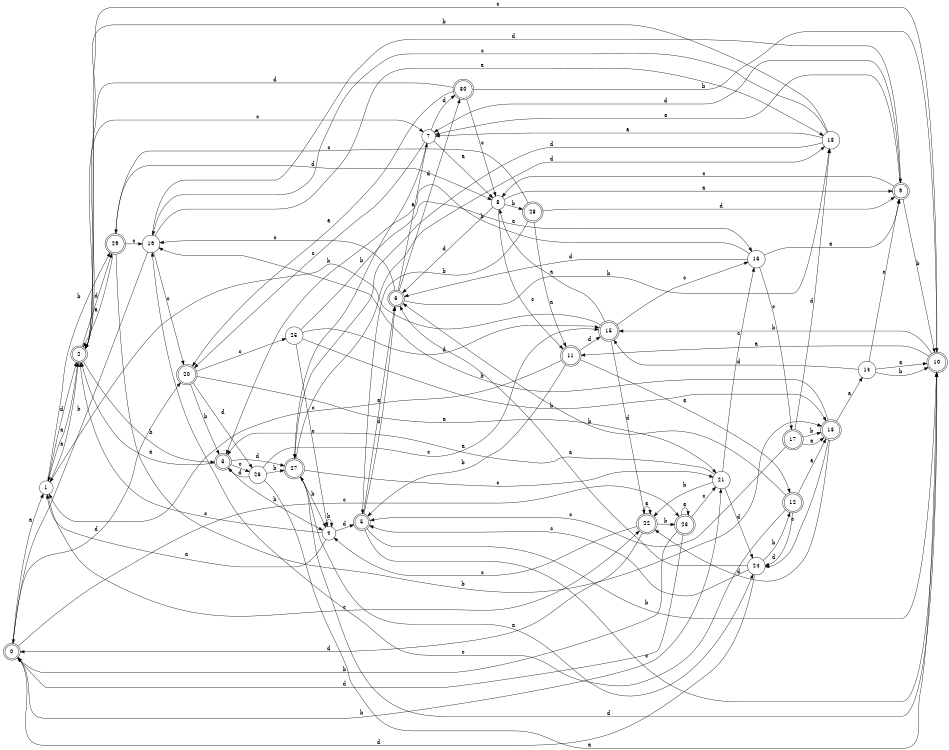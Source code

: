 digraph n25_6 {
__start0 [label="" shape="none"];

rankdir=LR;
size="8,5";

s0 [style="rounded,filled", color="black", fillcolor="white" shape="doublecircle", label="0"];
s1 [style="filled", color="black", fillcolor="white" shape="circle", label="1"];
s2 [style="rounded,filled", color="black", fillcolor="white" shape="doublecircle", label="2"];
s3 [style="rounded,filled", color="black", fillcolor="white" shape="doublecircle", label="3"];
s4 [style="filled", color="black", fillcolor="white" shape="circle", label="4"];
s5 [style="rounded,filled", color="black", fillcolor="white" shape="doublecircle", label="5"];
s6 [style="rounded,filled", color="black", fillcolor="white" shape="doublecircle", label="6"];
s7 [style="filled", color="black", fillcolor="white" shape="circle", label="7"];
s8 [style="filled", color="black", fillcolor="white" shape="circle", label="8"];
s9 [style="rounded,filled", color="black", fillcolor="white" shape="doublecircle", label="9"];
s10 [style="rounded,filled", color="black", fillcolor="white" shape="doublecircle", label="10"];
s11 [style="rounded,filled", color="black", fillcolor="white" shape="doublecircle", label="11"];
s12 [style="rounded,filled", color="black", fillcolor="white" shape="doublecircle", label="12"];
s13 [style="rounded,filled", color="black", fillcolor="white" shape="doublecircle", label="13"];
s14 [style="filled", color="black", fillcolor="white" shape="circle", label="14"];
s15 [style="rounded,filled", color="black", fillcolor="white" shape="doublecircle", label="15"];
s16 [style="filled", color="black", fillcolor="white" shape="circle", label="16"];
s17 [style="rounded,filled", color="black", fillcolor="white" shape="doublecircle", label="17"];
s18 [style="filled", color="black", fillcolor="white" shape="circle", label="18"];
s19 [style="filled", color="black", fillcolor="white" shape="circle", label="19"];
s20 [style="rounded,filled", color="black", fillcolor="white" shape="doublecircle", label="20"];
s21 [style="filled", color="black", fillcolor="white" shape="circle", label="21"];
s22 [style="rounded,filled", color="black", fillcolor="white" shape="doublecircle", label="22"];
s23 [style="rounded,filled", color="black", fillcolor="white" shape="doublecircle", label="23"];
s24 [style="filled", color="black", fillcolor="white" shape="circle", label="24"];
s25 [style="filled", color="black", fillcolor="white" shape="circle", label="25"];
s26 [style="filled", color="black", fillcolor="white" shape="circle", label="26"];
s27 [style="rounded,filled", color="black", fillcolor="white" shape="doublecircle", label="27"];
s28 [style="rounded,filled", color="black", fillcolor="white" shape="doublecircle", label="28"];
s29 [style="rounded,filled", color="black", fillcolor="white" shape="doublecircle", label="29"];
s30 [style="rounded,filled", color="black", fillcolor="white" shape="doublecircle", label="30"];
s0 -> s1 [label="a"];
s0 -> s21 [label="b"];
s0 -> s23 [label="c"];
s0 -> s20 [label="d"];
s1 -> s2 [label="a"];
s1 -> s29 [label="b"];
s1 -> s22 [label="c"];
s1 -> s2 [label="d"];
s2 -> s1 [label="a"];
s2 -> s3 [label="b"];
s2 -> s7 [label="c"];
s2 -> s29 [label="d"];
s3 -> s2 [label="a"];
s3 -> s4 [label="b"];
s3 -> s26 [label="c"];
s3 -> s27 [label="d"];
s4 -> s1 [label="a"];
s4 -> s4 [label="b"];
s4 -> s2 [label="c"];
s4 -> s5 [label="d"];
s5 -> s6 [label="a"];
s5 -> s10 [label="b"];
s5 -> s10 [label="c"];
s5 -> s6 [label="d"];
s6 -> s7 [label="a"];
s6 -> s18 [label="b"];
s6 -> s19 [label="c"];
s6 -> s30 [label="d"];
s7 -> s8 [label="a"];
s7 -> s27 [label="b"];
s7 -> s20 [label="c"];
s7 -> s30 [label="d"];
s8 -> s9 [label="a"];
s8 -> s28 [label="b"];
s8 -> s11 [label="c"];
s8 -> s6 [label="d"];
s9 -> s7 [label="a"];
s9 -> s10 [label="b"];
s9 -> s8 [label="c"];
s9 -> s7 [label="d"];
s10 -> s11 [label="a"];
s10 -> s15 [label="b"];
s10 -> s2 [label="c"];
s10 -> s27 [label="d"];
s11 -> s12 [label="a"];
s11 -> s5 [label="b"];
s11 -> s1 [label="c"];
s11 -> s15 [label="d"];
s12 -> s13 [label="a"];
s12 -> s6 [label="b"];
s12 -> s19 [label="c"];
s12 -> s24 [label="d"];
s13 -> s14 [label="a"];
s13 -> s19 [label="b"];
s13 -> s24 [label="c"];
s13 -> s22 [label="d"];
s14 -> s10 [label="a"];
s14 -> s10 [label="b"];
s14 -> s9 [label="c"];
s14 -> s15 [label="d"];
s15 -> s8 [label="a"];
s15 -> s1 [label="b"];
s15 -> s16 [label="c"];
s15 -> s22 [label="d"];
s16 -> s9 [label="a"];
s16 -> s3 [label="b"];
s16 -> s17 [label="c"];
s16 -> s6 [label="d"];
s17 -> s13 [label="a"];
s17 -> s13 [label="b"];
s17 -> s5 [label="c"];
s17 -> s18 [label="d"];
s18 -> s7 [label="a"];
s18 -> s2 [label="b"];
s18 -> s19 [label="c"];
s18 -> s27 [label="d"];
s19 -> s18 [label="a"];
s19 -> s0 [label="b"];
s19 -> s20 [label="c"];
s19 -> s9 [label="d"];
s20 -> s21 [label="a"];
s20 -> s3 [label="b"];
s20 -> s25 [label="c"];
s20 -> s26 [label="d"];
s21 -> s3 [label="a"];
s21 -> s22 [label="b"];
s21 -> s16 [label="c"];
s21 -> s24 [label="d"];
s22 -> s22 [label="a"];
s22 -> s23 [label="b"];
s22 -> s4 [label="c"];
s22 -> s0 [label="d"];
s23 -> s23 [label="a"];
s23 -> s0 [label="b"];
s23 -> s21 [label="c"];
s23 -> s0 [label="d"];
s24 -> s6 [label="a"];
s24 -> s12 [label="b"];
s24 -> s5 [label="c"];
s24 -> s0 [label="d"];
s25 -> s16 [label="a"];
s25 -> s13 [label="b"];
s25 -> s4 [label="c"];
s25 -> s15 [label="d"];
s26 -> s10 [label="a"];
s26 -> s27 [label="b"];
s26 -> s15 [label="c"];
s26 -> s3 [label="d"];
s27 -> s24 [label="a"];
s27 -> s4 [label="b"];
s27 -> s21 [label="c"];
s27 -> s18 [label="d"];
s28 -> s11 [label="a"];
s28 -> s5 [label="b"];
s28 -> s29 [label="c"];
s28 -> s9 [label="d"];
s29 -> s2 [label="a"];
s29 -> s13 [label="b"];
s29 -> s19 [label="c"];
s29 -> s8 [label="d"];
s30 -> s20 [label="a"];
s30 -> s10 [label="b"];
s30 -> s8 [label="c"];
s30 -> s2 [label="d"];

}